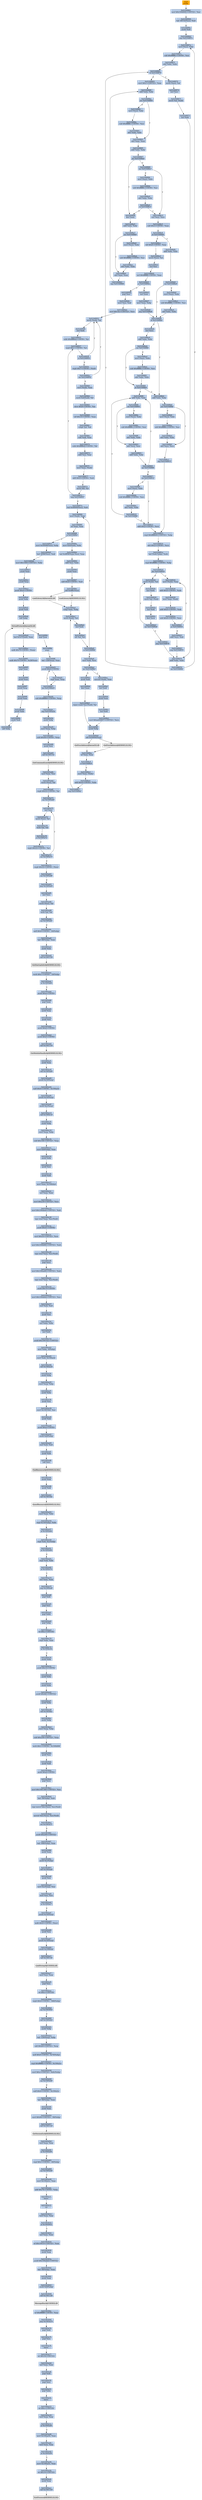 digraph G {
node[shape=rectangle,style=filled,fillcolor=lightsteelblue,color=lightsteelblue]
bgcolor="transparent"
a0x0104f860pusha_[label="start\npusha ",fillcolor="orange",color="lightgrey"];
a0x0104f861movl_0x100d000UINT32_esi[label="0x0104f861\nmovl $0x100d000<UINT32>, %esi"];
a0x0104f866leal__49152esi__edi[label="0x0104f866\nleal -49152(%esi), %edi"];
a0x0104f86cpushl_edi[label="0x0104f86c\npushl %edi"];
a0x0104f86djmp_0x0104f87a[label="0x0104f86d\njmp 0x0104f87a"];
a0x0104f87amovl_esi__ebx[label="0x0104f87a\nmovl (%esi), %ebx"];
a0x0104f87csubl_0xfffffffcUINT8_esi[label="0x0104f87c\nsubl $0xfffffffc<UINT8>, %esi"];
a0x0104f87fadcl_ebx_ebx[label="0x0104f87f\nadcl %ebx, %ebx"];
a0x0104f881jb_0x0104f870[label="0x0104f881\njb 0x0104f870"];
a0x0104f870movb_esi__al[label="0x0104f870\nmovb (%esi), %al"];
a0x0104f872incl_esi[label="0x0104f872\nincl %esi"];
a0x0104f873movb_al_edi_[label="0x0104f873\nmovb %al, (%edi)"];
a0x0104f875incl_edi[label="0x0104f875\nincl %edi"];
a0x0104f876addl_ebx_ebx[label="0x0104f876\naddl %ebx, %ebx"];
a0x0104f878jne_0x0104f881[label="0x0104f878\njne 0x0104f881"];
a0x0104f883movl_0x1UINT32_eax[label="0x0104f883\nmovl $0x1<UINT32>, %eax"];
a0x0104f888addl_ebx_ebx[label="0x0104f888\naddl %ebx, %ebx"];
a0x0104f88ajne_0x0104f893[label="0x0104f88a\njne 0x0104f893"];
a0x0104f893adcl_eax_eax[label="0x0104f893\nadcl %eax, %eax"];
a0x0104f895addl_ebx_ebx[label="0x0104f895\naddl %ebx, %ebx"];
a0x0104f897jae_0x0104f8a4[label="0x0104f897\njae 0x0104f8a4"];
a0x0104f899jne_0x0104f8c3[label="0x0104f899\njne 0x0104f8c3"];
a0x0104f8c3xorl_ecx_ecx[label="0x0104f8c3\nxorl %ecx, %ecx"];
a0x0104f8c5subl_0x3UINT8_eax[label="0x0104f8c5\nsubl $0x3<UINT8>, %eax"];
a0x0104f8c8jb_0x0104f8db[label="0x0104f8c8\njb 0x0104f8db"];
a0x0104f8cashll_0x8UINT8_eax[label="0x0104f8ca\nshll $0x8<UINT8>, %eax"];
a0x0104f8cdmovb_esi__al[label="0x0104f8cd\nmovb (%esi), %al"];
a0x0104f8cfincl_esi[label="0x0104f8cf\nincl %esi"];
a0x0104f8d0xorl_0xffffffffUINT8_eax[label="0x0104f8d0\nxorl $0xffffffff<UINT8>, %eax"];
a0x0104f8d3je_0x0104f94a[label="0x0104f8d3\nje 0x0104f94a"];
a0x0104f8d5sarl_eax[label="0x0104f8d5\nsarl %eax"];
a0x0104f8d7movl_eax_ebp[label="0x0104f8d7\nmovl %eax, %ebp"];
a0x0104f8d9jmp_0x0104f8e6[label="0x0104f8d9\njmp 0x0104f8e6"];
a0x0104f8e6jb_0x0104f8b4[label="0x0104f8e6\njb 0x0104f8b4"];
a0x0104f8b4addl_ebx_ebx[label="0x0104f8b4\naddl %ebx, %ebx"];
a0x0104f8b6jne_0x0104f8bf[label="0x0104f8b6\njne 0x0104f8bf"];
a0x0104f8bfadcl_ecx_ecx[label="0x0104f8bf\nadcl %ecx, %ecx"];
a0x0104f8c1jmp_0x0104f915[label="0x0104f8c1\njmp 0x0104f915"];
a0x0104f915cmpl_0xfffffb00UINT32_ebp[label="0x0104f915\ncmpl $0xfffffb00<UINT32>, %ebp"];
a0x0104f91badcl_0x2UINT8_ecx[label="0x0104f91b\nadcl $0x2<UINT8>, %ecx"];
a0x0104f91eleal_ediebp__edx[label="0x0104f91e\nleal (%edi,%ebp), %edx"];
a0x0104f921cmpl_0xfffffffcUINT8_ebp[label="0x0104f921\ncmpl $0xfffffffc<UINT8>, %ebp"];
a0x0104f924jbe_0x0104f934[label="0x0104f924\njbe 0x0104f934"];
a0x0104f934movl_edx__eax[label="0x0104f934\nmovl (%edx), %eax"];
a0x0104f936addl_0x4UINT8_edx[label="0x0104f936\naddl $0x4<UINT8>, %edx"];
a0x0104f939movl_eax_edi_[label="0x0104f939\nmovl %eax, (%edi)"];
a0x0104f93baddl_0x4UINT8_edi[label="0x0104f93b\naddl $0x4<UINT8>, %edi"];
a0x0104f93esubl_0x4UINT8_ecx[label="0x0104f93e\nsubl $0x4<UINT8>, %ecx"];
a0x0104f941ja_0x0104f934[label="0x0104f941\nja 0x0104f934"];
a0x0104f943addl_ecx_edi[label="0x0104f943\naddl %ecx, %edi"];
a0x0104f945jmp_0x0104f876[label="0x0104f945\njmp 0x0104f876"];
a0x0104f8dbaddl_ebx_ebx[label="0x0104f8db\naddl %ebx, %ebx"];
a0x0104f8ddjne_0x0104f8e6[label="0x0104f8dd\njne 0x0104f8e6"];
a0x0104f8b8movl_esi__ebx[label="0x0104f8b8\nmovl (%esi), %ebx"];
a0x0104f8basubl_0xfffffffcUINT8_esi[label="0x0104f8ba\nsubl $0xfffffffc<UINT8>, %esi"];
a0x0104f8bdadcl_ebx_ebx[label="0x0104f8bd\nadcl %ebx, %ebx"];
a0x0104f8e8incl_ecx[label="0x0104f8e8\nincl %ecx"];
a0x0104f8e9addl_ebx_ebx[label="0x0104f8e9\naddl %ebx, %ebx"];
a0x0104f8ebjne_0x0104f8f4[label="0x0104f8eb\njne 0x0104f8f4"];
a0x0104f8f4jb_0x0104f8b4[label="0x0104f8f4\njb 0x0104f8b4"];
a0x0104f926movb_edx__al[label="0x0104f926\nmovb (%edx), %al"];
a0x0104f928incl_edx[label="0x0104f928\nincl %edx"];
a0x0104f929movb_al_edi_[label="0x0104f929\nmovb %al, (%edi)"];
a0x0104f92bincl_edi[label="0x0104f92b\nincl %edi"];
a0x0104f92cdecl_ecx[label="0x0104f92c\ndecl %ecx"];
a0x0104f92djne_0x0104f926[label="0x0104f92d\njne 0x0104f926"];
a0x0104f92fjmp_0x0104f876[label="0x0104f92f\njmp 0x0104f876"];
a0x0104f8edmovl_esi__ebx[label="0x0104f8ed\nmovl (%esi), %ebx"];
a0x0104f8efsubl_0xfffffffcUINT8_esi[label="0x0104f8ef\nsubl $0xfffffffc<UINT8>, %esi"];
a0x0104f8f2adcl_ebx_ebx[label="0x0104f8f2\nadcl %ebx, %ebx"];
a0x0104f8f6addl_ebx_ebx[label="0x0104f8f6\naddl %ebx, %ebx"];
a0x0104f8f8jne_0x0104f901[label="0x0104f8f8\njne 0x0104f901"];
a0x0104f901adcl_ecx_ecx[label="0x0104f901\nadcl %ecx, %ecx"];
a0x0104f903addl_ebx_ebx[label="0x0104f903\naddl %ebx, %ebx"];
a0x0104f905jae_0x0104f8f6[label="0x0104f905\njae 0x0104f8f6"];
a0x0104f907jne_0x0104f912[label="0x0104f907\njne 0x0104f912"];
a0x0104f912addl_0x2UINT8_ecx[label="0x0104f912\naddl $0x2<UINT8>, %ecx"];
a0x0104f89bmovl_esi__ebx[label="0x0104f89b\nmovl (%esi), %ebx"];
a0x0104f89dsubl_0xfffffffcUINT8_esi[label="0x0104f89d\nsubl $0xfffffffc<UINT8>, %esi"];
a0x0104f8a0adcl_ebx_ebx[label="0x0104f8a0\nadcl %ebx, %ebx"];
a0x0104f8a2jb_0x0104f8c3[label="0x0104f8a2\njb 0x0104f8c3"];
a0x0104f88cmovl_esi__ebx[label="0x0104f88c\nmovl (%esi), %ebx"];
a0x0104f88esubl_0xfffffffcUINT8_esi[label="0x0104f88e\nsubl $0xfffffffc<UINT8>, %esi"];
a0x0104f891adcl_ebx_ebx[label="0x0104f891\nadcl %ebx, %ebx"];
a0x0104f8dfmovl_esi__ebx[label="0x0104f8df\nmovl (%esi), %ebx"];
a0x0104f8e1subl_0xfffffffcUINT8_esi[label="0x0104f8e1\nsubl $0xfffffffc<UINT8>, %esi"];
a0x0104f8e4adcl_ebx_ebx[label="0x0104f8e4\nadcl %ebx, %ebx"];
a0x0104f8a4decl_eax[label="0x0104f8a4\ndecl %eax"];
a0x0104f8a5addl_ebx_ebx[label="0x0104f8a5\naddl %ebx, %ebx"];
a0x0104f8a7jne_0x0104f8b0[label="0x0104f8a7\njne 0x0104f8b0"];
a0x0104f8b0adcl_eax_eax[label="0x0104f8b0\nadcl %eax, %eax"];
a0x0104f8b2jmp_0x0104f888[label="0x0104f8b2\njmp 0x0104f888"];
a0x0104f8a9movl_esi__ebx[label="0x0104f8a9\nmovl (%esi), %ebx"];
a0x0104f8absubl_0xfffffffcUINT8_esi[label="0x0104f8ab\nsubl $0xfffffffc<UINT8>, %esi"];
a0x0104f8aeadcl_ebx_ebx[label="0x0104f8ae\nadcl %ebx, %ebx"];
a0x0104f909movl_esi__ebx[label="0x0104f909\nmovl (%esi), %ebx"];
a0x0104f90bsubl_0xfffffffcUINT8_esi[label="0x0104f90b\nsubl $0xfffffffc<UINT8>, %esi"];
a0x0104f90eadcl_ebx_ebx[label="0x0104f90e\nadcl %ebx, %ebx"];
a0x0104f910jae_0x0104f8f6[label="0x0104f910\njae 0x0104f8f6"];
a0x0104f8famovl_esi__ebx[label="0x0104f8fa\nmovl (%esi), %ebx"];
a0x0104f8fcsubl_0xfffffffcUINT8_esi[label="0x0104f8fc\nsubl $0xfffffffc<UINT8>, %esi"];
a0x0104f8ffadcl_ebx_ebx[label="0x0104f8ff\nadcl %ebx, %ebx"];
a0x0104f94apopl_esi[label="0x0104f94a\npopl %esi"];
a0x0104f94bmovl_esi_edi[label="0x0104f94b\nmovl %esi, %edi"];
a0x0104f94dmovl_0x1bcUINT32_ecx[label="0x0104f94d\nmovl $0x1bc<UINT32>, %ecx"];
a0x0104f952movb_edi__al[label="0x0104f952\nmovb (%edi), %al"];
a0x0104f954incl_edi[label="0x0104f954\nincl %edi"];
a0x0104f955subb_0xffffffe8UINT8_al[label="0x0104f955\nsubb $0xffffffe8<UINT8>, %al"];
a0x0104f957cmpb_0x1UINT8_al[label="0x0104f957\ncmpb $0x1<UINT8>, %al"];
a0x0104f959ja_0x0104f952[label="0x0104f959\nja 0x0104f952"];
a0x0104f95bcmpb_0x7UINT8_edi_[label="0x0104f95b\ncmpb $0x7<UINT8>, (%edi)"];
a0x0104f95ejne_0x0104f952[label="0x0104f95e\njne 0x0104f952"];
a0x0104f960movl_edi__eax[label="0x0104f960\nmovl (%edi), %eax"];
a0x0104f962movb_0x4edi__bl[label="0x0104f962\nmovb 0x4(%edi), %bl"];
a0x0104f965shrw_0x8UINT8_ax[label="0x0104f965\nshrw $0x8<UINT8>, %ax"];
a0x0104f969roll_0x10UINT8_eax[label="0x0104f969\nroll $0x10<UINT8>, %eax"];
a0x0104f96cxchgb_al_ah[label="0x0104f96c\nxchgb %al, %ah"];
a0x0104f96esubl_edi_eax[label="0x0104f96e\nsubl %edi, %eax"];
a0x0104f970subb_0xffffffe8UINT8_bl[label="0x0104f970\nsubb $0xffffffe8<UINT8>, %bl"];
a0x0104f973addl_esi_eax[label="0x0104f973\naddl %esi, %eax"];
a0x0104f975movl_eax_edi_[label="0x0104f975\nmovl %eax, (%edi)"];
a0x0104f977addl_0x5UINT8_edi[label="0x0104f977\naddl $0x5<UINT8>, %edi"];
a0x0104f97amovb_bl_al[label="0x0104f97a\nmovb %bl, %al"];
a0x0104f97cloop_0x0104f957[label="0x0104f97c\nloop 0x0104f957"];
a0x0104f97eleal_0x48000esi__edi[label="0x0104f97e\nleal 0x48000(%esi), %edi"];
a0x0104f984movl_edi__eax[label="0x0104f984\nmovl (%edi), %eax"];
a0x0104f986orl_eax_eax[label="0x0104f986\norl %eax, %eax"];
a0x0104f988je_0x0104f9cf[label="0x0104f988\nje 0x0104f9cf"];
a0x0104f98amovl_0x4edi__ebx[label="0x0104f98a\nmovl 0x4(%edi), %ebx"];
a0x0104f98dleal_0x4ff58eaxesi__eax[label="0x0104f98d\nleal 0x4ff58(%eax,%esi), %eax"];
a0x0104f994addl_esi_ebx[label="0x0104f994\naddl %esi, %ebx"];
a0x0104f996pushl_eax[label="0x0104f996\npushl %eax"];
a0x0104f997addl_0x8UINT8_edi[label="0x0104f997\naddl $0x8<UINT8>, %edi"];
a0x0104f99acall_0x4fffcesi_[label="0x0104f99a\ncall 0x4fffc(%esi)"];
LoadLibraryA_kernel32_dll[label="LoadLibraryA@kernel32.dll",fillcolor="lightgrey",color="lightgrey"];
a0x0104f9a0xchgl_eax_ebp[label="0x0104f9a0\nxchgl %eax, %ebp"];
a0x0104f9a1movb_edi__al[label="0x0104f9a1\nmovb (%edi), %al"];
a0x0104f9a3incl_edi[label="0x0104f9a3\nincl %edi"];
a0x0104f9a4orb_al_al[label="0x0104f9a4\norb %al, %al"];
a0x0104f9a6je_0x0104f984[label="0x0104f9a6\nje 0x0104f984"];
a0x0104f9a8movl_edi_ecx[label="0x0104f9a8\nmovl %edi, %ecx"];
a0x0104f9aajns_0x0104f9b3[label="0x0104f9aa\njns 0x0104f9b3"];
a0x0104f9b3pushl_edi[label="0x0104f9b3\npushl %edi"];
a0x0104f9b4decl_eax[label="0x0104f9b4\ndecl %eax"];
a0x0104f9b5repnz_scasb_es_edi__al[label="0x0104f9b5\nrepnz scasb %es:(%edi), %al"];
a0x0104f9b7pushl_ebp[label="0x0104f9b7\npushl %ebp"];
a0x0104f9b8call_0x50004esi_[label="0x0104f9b8\ncall 0x50004(%esi)"];
GetProcAddress_kernel32_dll[label="GetProcAddress@kernel32.dll",fillcolor="lightgrey",color="lightgrey"];
a0x0104f9beorl_eax_eax[label="0x0104f9be\norl %eax, %eax"];
a0x0104f9c0je_0x0104f9c9[label="0x0104f9c0\nje 0x0104f9c9"];
a0x0104f9c2movl_eax_ebx_[label="0x0104f9c2\nmovl %eax, (%ebx)"];
a0x0104f9c4addl_0x4UINT8_ebx[label="0x0104f9c4\naddl $0x4<UINT8>, %ebx"];
a0x0104f9c7jmp_0x0104f9a1[label="0x0104f9c7\njmp 0x0104f9a1"];
GetProcAddress_KERNEL32_DLL[label="GetProcAddress@KERNEL32.DLL",fillcolor="lightgrey",color="lightgrey"];
LoadLibraryA_KERNEL32_DLL[label="LoadLibraryA@KERNEL32.DLL",fillcolor="lightgrey",color="lightgrey"];
a0x0104f9acmovzwl_edi__eax[label="0x0104f9ac\nmovzwl (%edi), %eax"];
a0x0104f9afincl_edi[label="0x0104f9af\nincl %edi"];
a0x0104f9b0pushl_eax[label="0x0104f9b0\npushl %eax"];
a0x0104f9b1incl_edi[label="0x0104f9b1\nincl %edi"];
a0x0104f9b2movl_0xaef24857UINT32_ecx[label="0x0104f9b2\nmovl $0xaef24857<UINT32>, %ecx"];
a0x0104f9cfmovl_0x50008esi__ebp[label="0x0104f9cf\nmovl 0x50008(%esi), %ebp"];
a0x0104f9d5leal__4096esi__edi[label="0x0104f9d5\nleal -4096(%esi), %edi"];
a0x0104f9dbmovl_0x1000UINT32_ebx[label="0x0104f9db\nmovl $0x1000<UINT32>, %ebx"];
a0x0104f9e0pushl_eax[label="0x0104f9e0\npushl %eax"];
a0x0104f9e1pushl_esp[label="0x0104f9e1\npushl %esp"];
a0x0104f9e2pushl_0x4UINT8[label="0x0104f9e2\npushl $0x4<UINT8>"];
a0x0104f9e4pushl_ebx[label="0x0104f9e4\npushl %ebx"];
a0x0104f9e5pushl_edi[label="0x0104f9e5\npushl %edi"];
a0x0104f9e6call_ebp[label="0x0104f9e6\ncall %ebp"];
VirtualProtect_kernel32_dll[label="VirtualProtect@kernel32.dll",fillcolor="lightgrey",color="lightgrey"];
a0x0104f9e8leal_0x1e7edi__eax[label="0x0104f9e8\nleal 0x1e7(%edi), %eax"];
a0x0104f9eeandb_0x7fUINT8_eax_[label="0x0104f9ee\nandb $0x7f<UINT8>, (%eax)"];
a0x0104f9f1andb_0x7fUINT8_0x28eax_[label="0x0104f9f1\nandb $0x7f<UINT8>, 0x28(%eax)"];
a0x0104f9f5popl_eax[label="0x0104f9f5\npopl %eax"];
a0x0104f9f6pushl_eax[label="0x0104f9f6\npushl %eax"];
a0x0104f9f7pushl_esp[label="0x0104f9f7\npushl %esp"];
a0x0104f9f8pushl_eax[label="0x0104f9f8\npushl %eax"];
a0x0104f9f9pushl_ebx[label="0x0104f9f9\npushl %ebx"];
a0x0104f9fapushl_edi[label="0x0104f9fa\npushl %edi"];
a0x0104f9fbcall_ebp[label="0x0104f9fb\ncall %ebp"];
a0x0104f9fdpopl_eax[label="0x0104f9fd\npopl %eax"];
a0x0104f9fepopa_[label="0x0104f9fe\npopa "];
a0x0104f9ffleal__128esp__eax[label="0x0104f9ff\nleal -128(%esp), %eax"];
a0x0104fa03pushl_0x0UINT8[label="0x0104fa03\npushl $0x0<UINT8>"];
a0x0104fa05cmpl_eax_esp[label="0x0104fa05\ncmpl %eax, %esp"];
a0x0104fa07jne_0x0104fa03[label="0x0104fa07\njne 0x0104fa03"];
a0x0104fa09subl_0xffffff80UINT8_esp[label="0x0104fa09\nsubl $0xffffff80<UINT8>, %esp"];
a0x0104fa0cjmp_0x01005a5e[label="0x0104fa0c\njmp 0x01005a5e"];
a0x01005a5epushl_ebp[label="0x01005a5e\npushl %ebp"];
a0x01005a5fmovl_esp_ebp[label="0x01005a5f\nmovl %esp, %ebp"];
a0x01005a61subl_0x44UINT8_esp[label="0x01005a61\nsubl $0x44<UINT8>, %esp"];
a0x01005a64pushl_esi[label="0x01005a64\npushl %esi"];
a0x01005a65call_0x100115c[label="0x01005a65\ncall 0x100115c"];
GetCommandLineA_KERNEL32_DLL[label="GetCommandLineA@KERNEL32.DLL",fillcolor="lightgrey",color="lightgrey"];
a0x01005a6bmovl_eax_esi[label="0x01005a6b\nmovl %eax, %esi"];
a0x01005a6dmovb_esi__al[label="0x01005a6d\nmovb (%esi), %al"];
a0x01005a6fcmpb_0x22UINT8_al[label="0x01005a6f\ncmpb $0x22<UINT8>, %al"];
a0x01005a71jne_0x1005a85[label="0x01005a71\njne 0x1005a85"];
a0x01005a73incl_esi[label="0x01005a73\nincl %esi"];
a0x01005a74movb_esi__al[label="0x01005a74\nmovb (%esi), %al"];
a0x01005a76testb_al_al[label="0x01005a76\ntestb %al, %al"];
a0x01005a78je_0x1005a7e[label="0x01005a78\nje 0x1005a7e"];
a0x01005a7acmpb_0x22UINT8_al[label="0x01005a7a\ncmpb $0x22<UINT8>, %al"];
a0x01005a7cjne_0x1005a73[label="0x01005a7c\njne 0x1005a73"];
a0x01005a7ecmpb_0x22UINT8_esi_[label="0x01005a7e\ncmpb $0x22<UINT8>, (%esi)"];
a0x01005a81jne_0x1005a96[label="0x01005a81\njne 0x1005a96"];
a0x01005a83jmp_0x1005a95[label="0x01005a83\njmp 0x1005a95"];
a0x01005a95incl_esi[label="0x01005a95\nincl %esi"];
a0x01005a96movb_esi__al[label="0x01005a96\nmovb (%esi), %al"];
a0x01005a98testb_al_al[label="0x01005a98\ntestb %al, %al"];
a0x01005a9ajne_0x1005a91[label="0x01005a9a\njne 0x1005a91"];
a0x01005a9candl_0x0UINT8__24ebp_[label="0x01005a9c\nandl $0x0<UINT8>, -24(%ebp)"];
a0x01005aa0leal__68ebp__eax[label="0x01005aa0\nleal -68(%ebp), %eax"];
a0x01005aa3pushl_eax[label="0x01005aa3\npushl %eax"];
a0x01005aa4call_0x1001158[label="0x01005aa4\ncall 0x1001158"];
GetStartupInfoA_KERNEL32_DLL[label="GetStartupInfoA@KERNEL32.DLL",fillcolor="lightgrey",color="lightgrey"];
a0x01005aaatestb_0x1UINT8__24ebp_[label="0x01005aaa\ntestb $0x1<UINT8>, -24(%ebp)"];
a0x01005aaeje_0x1005ab6[label="0x01005aae\nje 0x1005ab6"];
a0x01005ab6pushl_0xaUINT8[label="0x01005ab6\npushl $0xa<UINT8>"];
a0x01005ab8popl_eax[label="0x01005ab8\npopl %eax"];
a0x01005ab9pushl_eax[label="0x01005ab9\npushl %eax"];
a0x01005abapushl_esi[label="0x01005aba\npushl %esi"];
a0x01005abbpushl_0x0UINT8[label="0x01005abb\npushl $0x0<UINT8>"];
a0x01005abdpushl_0x0UINT8[label="0x01005abd\npushl $0x0<UINT8>"];
a0x01005abfcall_0x1001154[label="0x01005abf\ncall 0x1001154"];
GetModuleHandleA_KERNEL32_DLL[label="GetModuleHandleA@KERNEL32.DLL",fillcolor="lightgrey",color="lightgrey"];
a0x01005ac5pushl_eax[label="0x01005ac5\npushl %eax"];
a0x01005ac6call_0x1005a00[label="0x01005ac6\ncall 0x1005a00"];
a0x01005a00pushl_0x10esp_[label="0x01005a00\npushl 0x10(%esp)"];
a0x01005a04andl_0x0UINT8_0x100aa5c[label="0x01005a04\nandl $0x0<UINT8>, 0x100aa5c"];
a0x01005a0bpushl_0x10esp_[label="0x01005a0b\npushl 0x10(%esp)"];
a0x01005a0fpushl_0xcesp_[label="0x01005a0f\npushl 0xc(%esp)"];
a0x01005a13call_0x1004c18[label="0x01005a13\ncall 0x1004c18"];
a0x01004c18pushl_ebp[label="0x01004c18\npushl %ebp"];
a0x01004c19movl_esp_ebp[label="0x01004c19\nmovl %esp, %ebp"];
a0x01004c1bsubl_0x108UINT32_esp[label="0x01004c1b\nsubl $0x108<UINT32>, %esp"];
a0x01004c21movl_0x8ebp__eax[label="0x01004c21\nmovl 0x8(%ebp), %eax"];
a0x01004c24pushl_ebx[label="0x01004c24\npushl %ebx"];
a0x01004c25pushl_esi[label="0x01004c25\npushl %esi"];
a0x01004c26pushl_edi[label="0x01004c26\npushl %edi"];
a0x01004c27movl_eax_0x100b4a4[label="0x01004c27\nmovl %eax, 0x100b4a4"];
a0x01004c2cxorl_eax_eax[label="0x01004c2c\nxorl %eax, %eax"];
a0x01004c2emovl_0x23fUINT32_ecx[label="0x01004c2e\nmovl $0x23f<UINT32>, %ecx"];
a0x01004c33movl_0x100aba0UINT32_edi[label="0x01004c33\nmovl $0x100aba0<UINT32>, %edi"];
a0x01004c38repz_stosl_eax_es_edi_[label="0x01004c38\nrepz stosl %eax, %es:(%edi)"];
a0x01004c3apushl_0x41UINT8[label="0x01004c3a\npushl $0x41<UINT8>"];
a0x01004c3cmovl_0xcbUINT32_ecx[label="0x01004c3c\nmovl $0xcb<UINT32>, %ecx"];
a0x01004c41movl_0x100b880UINT32_edi[label="0x01004c41\nmovl $0x100b880<UINT32>, %edi"];
a0x01004c46repz_stosl_eax_es_edi_[label="0x01004c46\nrepz stosl %eax, %es:(%edi)"];
a0x01004c48popl_ecx[label="0x01004c48\npopl %ecx"];
a0x01004c49movl_0x100aa80UINT32_edi[label="0x01004c49\nmovl $0x100aa80<UINT32>, %edi"];
a0x01004c4erepz_stosl_eax_es_edi_[label="0x01004c4e\nrepz stosl %eax, %es:(%edi)"];
a0x01004c50pushl_0x7fUINT8[label="0x01004c50\npushl $0x7f<UINT8>"];
a0x01004c52movl_0x100abb4UINT32_esi[label="0x01004c52\nmovl $0x100abb4<UINT32>, %esi"];
a0x01004c57xorl_edi_edi[label="0x01004c57\nxorl %edi, %edi"];
a0x01004c59pushl_esi[label="0x01004c59\npushl %esi"];
a0x01004c5axorl_ebx_ebx[label="0x01004c5a\nxorl %ebx, %ebx"];
a0x01004c5cincl_edi[label="0x01004c5c\nincl %edi"];
a0x01004c5dpushl_0x100142cUINT32[label="0x01004c5d\npushl $0x100142c<UINT32>"];
a0x01004c62movl_ebx__4ebp_[label="0x01004c62\nmovl %ebx, -4(%ebp)"];
a0x01004c65movl_edi_0x100ae4c[label="0x01004c65\nmovl %edi, 0x100ae4c"];
a0x01004c6bcall_0x1002a34[label="0x01004c6b\ncall 0x1002a34"];
a0x01002a34pushl_ebp[label="0x01002a34\npushl %ebp"];
a0x01002a35movl_esp_ebp[label="0x01002a35\nmovl %esp, %ebp"];
a0x01002a37pushl_ebx[label="0x01002a37\npushl %ebx"];
a0x01002a38pushl_esi[label="0x01002a38\npushl %esi"];
a0x01002a39movl_0x10010e0_esi[label="0x01002a39\nmovl 0x10010e0, %esi"];
a0x01002a3fpushl_edi[label="0x01002a3f\npushl %edi"];
a0x01002a40pushl_0xaUINT8[label="0x01002a40\npushl $0xa<UINT8>"];
a0x01002a42pushl_0x8ebp_[label="0x01002a42\npushl 0x8(%ebp)"];
a0x01002a45xorl_edi_edi[label="0x01002a45\nxorl %edi, %edi"];
a0x01002a47pushl_edi[label="0x01002a47\npushl %edi"];
a0x01002a48call_esi[label="0x01002a48\ncall %esi"];
FindResourceA_KERNEL32_DLL[label="FindResourceA@KERNEL32.DLL",fillcolor="lightgrey",color="lightgrey"];
a0x01002a4apushl_eax[label="0x01002a4a\npushl %eax"];
a0x01002a4bpushl_edi[label="0x01002a4b\npushl %edi"];
a0x01002a4ccall_0x10010dc[label="0x01002a4c\ncall 0x10010dc"];
SizeofResource_KERNEL32_DLL[label="SizeofResource@KERNEL32.DLL",fillcolor="lightgrey",color="lightgrey"];
a0x01002a52movl_eax_ebx[label="0x01002a52\nmovl %eax, %ebx"];
a0x01002a54cmpl_0x10ebp__ebx[label="0x01002a54\ncmpl 0x10(%ebp), %ebx"];
a0x01002a57ja_0x1002a9d[label="0x01002a57\nja 0x1002a9d"];
a0x01002a59cmpl_edi_0xcebp_[label="0x01002a59\ncmpl %edi, 0xc(%ebp)"];
a0x01002a5cje_0x1002a9d[label="0x01002a5c\nje 0x1002a9d"];
a0x01002a5ecmpl_edi_ebx[label="0x01002a5e\ncmpl %edi, %ebx"];
a0x01002a60je_0x1002a7d[label="0x01002a60\nje 0x1002a7d"];
a0x01002a7dxorl_eax_eax[label="0x01002a7d\nxorl %eax, %eax"];
a0x01002a7fjmp_0x1002a9f[label="0x01002a7f\njmp 0x1002a9f"];
a0x01002a9fpopl_edi[label="0x01002a9f\npopl %edi"];
a0x01002aa0popl_esi[label="0x01002aa0\npopl %esi"];
a0x01002aa1popl_ebx[label="0x01002aa1\npopl %ebx"];
a0x01002aa2popl_ebp[label="0x01002aa2\npopl %ebp"];
a0x01002aa3ret_0xcUINT16[label="0x01002aa3\nret $0xc<UINT16>"];
a0x01004c70cmpl_ebx_eax[label="0x01004c70\ncmpl %ebx, %eax"];
a0x01004c72je_0x1004e3d[label="0x01004c72\nje 0x1004e3d"];
a0x01004e3dpushl_ebx[label="0x01004e3d\npushl %ebx"];
a0x01004e3epushl_0x10UINT8[label="0x01004e3e\npushl $0x10<UINT8>"];
a0x01004e40pushl_ebx[label="0x01004e40\npushl %ebx"];
a0x01004e41pushl_ebx[label="0x01004e41\npushl %ebx"];
a0x01004e42pushl_0x4b1UINT32[label="0x01004e42\npushl $0x4b1<UINT32>"];
a0x01004e47pushl_ebx[label="0x01004e47\npushl %ebx"];
a0x01004e48call_0x10038cc[label="0x01004e48\ncall 0x10038cc"];
a0x010038ccpushl_ebp[label="0x010038cc\npushl %ebp"];
a0x010038cdmovl_esp_ebp[label="0x010038cd\nmovl %esp, %ebp"];
a0x010038cfsubl_0x238UINT32_esp[label="0x010038cf\nsubl $0x238<UINT32>, %esp"];
a0x010038d5testb_0x1UINT8_0x100b898[label="0x010038d5\ntestb $0x1<UINT8>, 0x100b898"];
a0x010038dcpushl_esi[label="0x010038dc\npushl %esi"];
a0x010038ddpushl_edi[label="0x010038dd\npushl %edi"];
a0x010038depushl_0xdUINT8[label="0x010038de\npushl $0xd<UINT8>"];
a0x010038e0popl_ecx[label="0x010038e0\npopl %ecx"];
a0x010038e1movl_0x1001360UINT32_esi[label="0x010038e1\nmovl $0x1001360<UINT32>, %esi"];
a0x010038e6leal__56ebp__edi[label="0x010038e6\nleal -56(%ebp), %edi"];
a0x010038e9repz_movsl_ds_esi__es_edi_[label="0x010038e9\nrepz movsl %ds:(%esi), %es:(%edi)"];
a0x010038ebmovsb_ds_esi__es_edi_[label="0x010038eb\nmovsb %ds:(%esi), %es:(%edi)"];
a0x010038ecjne_0x1003a71[label="0x010038ec\njne 0x1003a71"];
a0x010038f2pushl_0x200UINT32[label="0x010038f2\npushl $0x200<UINT32>"];
a0x010038f7leal__568ebp__eax[label="0x010038f7\nleal -568(%ebp), %eax"];
a0x010038fdpushl_eax[label="0x010038fd\npushl %eax"];
a0x010038fepushl_0xcebp_[label="0x010038fe\npushl 0xc(%ebp)"];
a0x01003901call_0x1002aa6[label="0x01003901\ncall 0x1002aa6"];
a0x01002aa6pushl_esi[label="0x01002aa6\npushl %esi"];
a0x01002aa7movl_0xcesp__esi[label="0x01002aa7\nmovl 0xc(%esp), %esi"];
a0x01002aabtestl_esi_esi[label="0x01002aab\ntestl %esi, %esi"];
a0x01002aadje_0x1002ac7[label="0x01002aad\nje 0x1002ac7"];
a0x01002aafpushl_0x10esp_[label="0x01002aaf\npushl 0x10(%esp)"];
a0x01002ab3andb_0x0UINT8_esi_[label="0x01002ab3\nandb $0x0<UINT8>, (%esi)"];
a0x01002ab6pushl_esi[label="0x01002ab6\npushl %esi"];
a0x01002ab7pushl_0x10esp_[label="0x01002ab7\npushl 0x10(%esp)"];
a0x01002abbpushl_0x100b4a4[label="0x01002abb\npushl 0x100b4a4"];
a0x01002ac1call_0x10011f4[label="0x01002ac1\ncall 0x10011f4"];
LoadStringA_USER32_dll[label="LoadStringA@USER32.dll",fillcolor="lightgrey",color="lightgrey"];
a0x01002ac7movl_esi_eax[label="0x01002ac7\nmovl %esi, %eax"];
a0x01002ac9popl_esi[label="0x01002ac9\npopl %esi"];
a0x01002acaret_0xcUINT16[label="0x01002aca\nret $0xc<UINT16>"];
a0x01003906cmpb_0x0UINT8__568ebp_[label="0x01003906\ncmpb $0x0<UINT8>, -568(%ebp)"];
a0x0100390djne_0x1003954[label="0x0100390d\njne 0x1003954"];
a0x0100390fcall_0x1005d22[label="0x0100390f\ncall 0x1005d22"];
a0x01005d22pushl_ebp[label="0x01005d22\npushl %ebp"];
a0x01005d23leal__120esp__ebp[label="0x01005d23\nleal -120(%esp), %ebp"];
a0x01005d27subl_0xb0UINT32_esp[label="0x01005d27\nsubl $0xb0<UINT32>, %esp"];
a0x01005d2dandl_0x0UINT8_0x74ebp_[label="0x01005d2d\nandl $0x0<UINT8>, 0x74(%ebp)"];
a0x01005d31cmpl_0xfffffffeUINT8_0x100a2cc[label="0x01005d31\ncmpl $0xfffffffe<UINT8>, 0x100a2cc"];
a0x01005d38movl_0xcUINT32_0x6cebp_[label="0x01005d38\nmovl $0xc<UINT32>, 0x6c(%ebp)"];
a0x01005d3fjne_0x1005e09[label="0x01005d3f\njne 0x1005e09"];
a0x01005d45andl_0x0UINT8_0x100a2cc[label="0x01005d45\nandl $0x0<UINT8>, 0x100a2cc"];
a0x01005d4cleal__56ebp__eax[label="0x01005d4c\nleal -56(%ebp), %eax"];
a0x01005d4fpushl_eax[label="0x01005d4f\npushl %eax"];
a0x01005d50movl_0x94UINT32__56ebp_[label="0x01005d50\nmovl $0x94<UINT32>, -56(%ebp)"];
a0x01005d57call_0x1001120[label="0x01005d57\ncall 0x1001120"];
GetVersionExA_KERNEL32_DLL[label="GetVersionExA@KERNEL32.DLL",fillcolor="lightgrey",color="lightgrey"];
a0x01005d5dtestl_eax_eax[label="0x01005d5d\ntestl %eax, %eax"];
a0x01005d5fje_0x1005e09[label="0x01005d5f\nje 0x1005e09"];
a0x01005d65cmpl_0x1UINT8__40ebp_[label="0x01005d65\ncmpl $0x1<UINT8>, -40(%ebp)"];
a0x01005d69jne_0x1005e09[label="0x01005d69\njne 0x1005e09"];
a0x01005e09movl_0x100a2cc_eax[label="0x01005e09\nmovl 0x100a2cc, %eax"];
a0x01005e0eaddl_0x78UINT8_ebp[label="0x01005e0e\naddl $0x78<UINT8>, %ebp"];
a0x01005e11leave_[label="0x01005e11\nleave "];
a0x01005e12ret[label="0x01005e12\nret"];
a0x01003914testl_eax_eax[label="0x01003914\ntestl %eax, %eax"];
a0x01003916je_0x1003932[label="0x01003916\nje 0x1003932"];
a0x01003932xorl_eax_eax[label="0x01003932\nxorl %eax, %eax"];
a0x01003934orl_0x10010UINT32_eax[label="0x01003934\norl $0x10010<UINT32>, %eax"];
a0x01003939pushl_eax[label="0x01003939\npushl %eax"];
a0x0100393apushl_0x100abb4UINT32[label="0x0100393a\npushl $0x100abb4<UINT32>"];
a0x0100393fleal__56ebp__eax[label="0x0100393f\nleal -56(%ebp), %eax"];
a0x01003942pushl_eax[label="0x01003942\npushl %eax"];
a0x01003943pushl_0x8ebp_[label="0x01003943\npushl 0x8(%ebp)"];
a0x01003946call_0x10011d0[label="0x01003946\ncall 0x10011d0"];
MessageBoxA_USER32_dll[label="MessageBoxA@USER32.dll",fillcolor="lightgrey",color="lightgrey"];
a0x0100394corl_0xffffffffUINT8_eax[label="0x0100394c\norl $0xffffffff<UINT8>, %eax"];
a0x0100394fjmp_0x1003a74[label="0x0100394f\njmp 0x1003a74"];
a0x01003a74popl_edi[label="0x01003a74\npopl %edi"];
a0x01003a75popl_esi[label="0x01003a75\npopl %esi"];
a0x01003a76leave_[label="0x01003a76\nleave "];
a0x01003a77ret_0x18UINT16[label="0x01003a77\nret $0x18<UINT16>"];
a0x01004e4dxorl_eax_eax[label="0x01004e4d\nxorl %eax, %eax"];
a0x01004e4fpopl_edi[label="0x01004e4f\npopl %edi"];
a0x01004e50popl_esi[label="0x01004e50\npopl %esi"];
a0x01004e51popl_ebx[label="0x01004e51\npopl %ebx"];
a0x01004e52leave_[label="0x01004e52\nleave "];
a0x01004e53ret_0xcUINT16[label="0x01004e53\nret $0xc<UINT16>"];
a0x01005a18testl_eax_eax[label="0x01005a18\ntestl %eax, %eax"];
a0x01005a1aje_0x1005a46[label="0x01005a1a\nje 0x1005a46"];
a0x01005a46movl_0x100aa54_eax[label="0x01005a46\nmovl 0x100aa54, %eax"];
a0x01005a4btestl_eax_eax[label="0x01005a4b\ntestl %eax, %eax"];
a0x01005a4dje_0x1005a56[label="0x01005a4d\nje 0x1005a56"];
a0x01005a56movl_0x100aa5c_eax[label="0x01005a56\nmovl 0x100aa5c, %eax"];
a0x01005a5bret_0x10UINT16[label="0x01005a5b\nret $0x10<UINT16>"];
a0x01005acbpushl_eax[label="0x01005acb\npushl %eax"];
a0x01005acccall_0x1001104[label="0x01005acc\ncall 0x1001104"];
ExitProcess_KERNEL32_DLL[label="ExitProcess@KERNEL32.DLL",fillcolor="lightgrey",color="lightgrey"];
a0x0104f860pusha_ -> a0x0104f861movl_0x100d000UINT32_esi [color="#000000"];
a0x0104f861movl_0x100d000UINT32_esi -> a0x0104f866leal__49152esi__edi [color="#000000"];
a0x0104f866leal__49152esi__edi -> a0x0104f86cpushl_edi [color="#000000"];
a0x0104f86cpushl_edi -> a0x0104f86djmp_0x0104f87a [color="#000000"];
a0x0104f86djmp_0x0104f87a -> a0x0104f87amovl_esi__ebx [color="#000000"];
a0x0104f87amovl_esi__ebx -> a0x0104f87csubl_0xfffffffcUINT8_esi [color="#000000"];
a0x0104f87csubl_0xfffffffcUINT8_esi -> a0x0104f87fadcl_ebx_ebx [color="#000000"];
a0x0104f87fadcl_ebx_ebx -> a0x0104f881jb_0x0104f870 [color="#000000"];
a0x0104f881jb_0x0104f870 -> a0x0104f870movb_esi__al [color="#000000",label="T"];
a0x0104f870movb_esi__al -> a0x0104f872incl_esi [color="#000000"];
a0x0104f872incl_esi -> a0x0104f873movb_al_edi_ [color="#000000"];
a0x0104f873movb_al_edi_ -> a0x0104f875incl_edi [color="#000000"];
a0x0104f875incl_edi -> a0x0104f876addl_ebx_ebx [color="#000000"];
a0x0104f876addl_ebx_ebx -> a0x0104f878jne_0x0104f881 [color="#000000"];
a0x0104f878jne_0x0104f881 -> a0x0104f881jb_0x0104f870 [color="#000000",label="T"];
a0x0104f881jb_0x0104f870 -> a0x0104f883movl_0x1UINT32_eax [color="#000000",label="F"];
a0x0104f883movl_0x1UINT32_eax -> a0x0104f888addl_ebx_ebx [color="#000000"];
a0x0104f888addl_ebx_ebx -> a0x0104f88ajne_0x0104f893 [color="#000000"];
a0x0104f88ajne_0x0104f893 -> a0x0104f893adcl_eax_eax [color="#000000",label="T"];
a0x0104f893adcl_eax_eax -> a0x0104f895addl_ebx_ebx [color="#000000"];
a0x0104f895addl_ebx_ebx -> a0x0104f897jae_0x0104f8a4 [color="#000000"];
a0x0104f897jae_0x0104f8a4 -> a0x0104f899jne_0x0104f8c3 [color="#000000",label="F"];
a0x0104f899jne_0x0104f8c3 -> a0x0104f8c3xorl_ecx_ecx [color="#000000",label="T"];
a0x0104f8c3xorl_ecx_ecx -> a0x0104f8c5subl_0x3UINT8_eax [color="#000000"];
a0x0104f8c5subl_0x3UINT8_eax -> a0x0104f8c8jb_0x0104f8db [color="#000000"];
a0x0104f8c8jb_0x0104f8db -> a0x0104f8cashll_0x8UINT8_eax [color="#000000",label="F"];
a0x0104f8cashll_0x8UINT8_eax -> a0x0104f8cdmovb_esi__al [color="#000000"];
a0x0104f8cdmovb_esi__al -> a0x0104f8cfincl_esi [color="#000000"];
a0x0104f8cfincl_esi -> a0x0104f8d0xorl_0xffffffffUINT8_eax [color="#000000"];
a0x0104f8d0xorl_0xffffffffUINT8_eax -> a0x0104f8d3je_0x0104f94a [color="#000000"];
a0x0104f8d3je_0x0104f94a -> a0x0104f8d5sarl_eax [color="#000000",label="F"];
a0x0104f8d5sarl_eax -> a0x0104f8d7movl_eax_ebp [color="#000000"];
a0x0104f8d7movl_eax_ebp -> a0x0104f8d9jmp_0x0104f8e6 [color="#000000"];
a0x0104f8d9jmp_0x0104f8e6 -> a0x0104f8e6jb_0x0104f8b4 [color="#000000"];
a0x0104f8e6jb_0x0104f8b4 -> a0x0104f8b4addl_ebx_ebx [color="#000000",label="T"];
a0x0104f8b4addl_ebx_ebx -> a0x0104f8b6jne_0x0104f8bf [color="#000000"];
a0x0104f8b6jne_0x0104f8bf -> a0x0104f8bfadcl_ecx_ecx [color="#000000",label="T"];
a0x0104f8bfadcl_ecx_ecx -> a0x0104f8c1jmp_0x0104f915 [color="#000000"];
a0x0104f8c1jmp_0x0104f915 -> a0x0104f915cmpl_0xfffffb00UINT32_ebp [color="#000000"];
a0x0104f915cmpl_0xfffffb00UINT32_ebp -> a0x0104f91badcl_0x2UINT8_ecx [color="#000000"];
a0x0104f91badcl_0x2UINT8_ecx -> a0x0104f91eleal_ediebp__edx [color="#000000"];
a0x0104f91eleal_ediebp__edx -> a0x0104f921cmpl_0xfffffffcUINT8_ebp [color="#000000"];
a0x0104f921cmpl_0xfffffffcUINT8_ebp -> a0x0104f924jbe_0x0104f934 [color="#000000"];
a0x0104f924jbe_0x0104f934 -> a0x0104f934movl_edx__eax [color="#000000",label="T"];
a0x0104f934movl_edx__eax -> a0x0104f936addl_0x4UINT8_edx [color="#000000"];
a0x0104f936addl_0x4UINT8_edx -> a0x0104f939movl_eax_edi_ [color="#000000"];
a0x0104f939movl_eax_edi_ -> a0x0104f93baddl_0x4UINT8_edi [color="#000000"];
a0x0104f93baddl_0x4UINT8_edi -> a0x0104f93esubl_0x4UINT8_ecx [color="#000000"];
a0x0104f93esubl_0x4UINT8_ecx -> a0x0104f941ja_0x0104f934 [color="#000000"];
a0x0104f941ja_0x0104f934 -> a0x0104f943addl_ecx_edi [color="#000000",label="F"];
a0x0104f943addl_ecx_edi -> a0x0104f945jmp_0x0104f876 [color="#000000"];
a0x0104f945jmp_0x0104f876 -> a0x0104f876addl_ebx_ebx [color="#000000"];
a0x0104f8c8jb_0x0104f8db -> a0x0104f8dbaddl_ebx_ebx [color="#000000",label="T"];
a0x0104f8dbaddl_ebx_ebx -> a0x0104f8ddjne_0x0104f8e6 [color="#000000"];
a0x0104f8ddjne_0x0104f8e6 -> a0x0104f8e6jb_0x0104f8b4 [color="#000000",label="T"];
a0x0104f8b6jne_0x0104f8bf -> a0x0104f8b8movl_esi__ebx [color="#000000",label="F"];
a0x0104f8b8movl_esi__ebx -> a0x0104f8basubl_0xfffffffcUINT8_esi [color="#000000"];
a0x0104f8basubl_0xfffffffcUINT8_esi -> a0x0104f8bdadcl_ebx_ebx [color="#000000"];
a0x0104f8bdadcl_ebx_ebx -> a0x0104f8bfadcl_ecx_ecx [color="#000000"];
a0x0104f878jne_0x0104f881 -> a0x0104f87amovl_esi__ebx [color="#000000",label="F"];
a0x0104f8e6jb_0x0104f8b4 -> a0x0104f8e8incl_ecx [color="#000000",label="F"];
a0x0104f8e8incl_ecx -> a0x0104f8e9addl_ebx_ebx [color="#000000"];
a0x0104f8e9addl_ebx_ebx -> a0x0104f8ebjne_0x0104f8f4 [color="#000000"];
a0x0104f8ebjne_0x0104f8f4 -> a0x0104f8f4jb_0x0104f8b4 [color="#000000",label="T"];
a0x0104f8f4jb_0x0104f8b4 -> a0x0104f8b4addl_ebx_ebx [color="#000000",label="T"];
a0x0104f924jbe_0x0104f934 -> a0x0104f926movb_edx__al [color="#000000",label="F"];
a0x0104f926movb_edx__al -> a0x0104f928incl_edx [color="#000000"];
a0x0104f928incl_edx -> a0x0104f929movb_al_edi_ [color="#000000"];
a0x0104f929movb_al_edi_ -> a0x0104f92bincl_edi [color="#000000"];
a0x0104f92bincl_edi -> a0x0104f92cdecl_ecx [color="#000000"];
a0x0104f92cdecl_ecx -> a0x0104f92djne_0x0104f926 [color="#000000"];
a0x0104f92djne_0x0104f926 -> a0x0104f926movb_edx__al [color="#000000",label="T"];
a0x0104f92djne_0x0104f926 -> a0x0104f92fjmp_0x0104f876 [color="#000000",label="F"];
a0x0104f92fjmp_0x0104f876 -> a0x0104f876addl_ebx_ebx [color="#000000"];
a0x0104f8ebjne_0x0104f8f4 -> a0x0104f8edmovl_esi__ebx [color="#000000",label="F"];
a0x0104f8edmovl_esi__ebx -> a0x0104f8efsubl_0xfffffffcUINT8_esi [color="#000000"];
a0x0104f8efsubl_0xfffffffcUINT8_esi -> a0x0104f8f2adcl_ebx_ebx [color="#000000"];
a0x0104f8f2adcl_ebx_ebx -> a0x0104f8f4jb_0x0104f8b4 [color="#000000"];
a0x0104f8f4jb_0x0104f8b4 -> a0x0104f8f6addl_ebx_ebx [color="#000000",label="F"];
a0x0104f8f6addl_ebx_ebx -> a0x0104f8f8jne_0x0104f901 [color="#000000"];
a0x0104f8f8jne_0x0104f901 -> a0x0104f901adcl_ecx_ecx [color="#000000",label="T"];
a0x0104f901adcl_ecx_ecx -> a0x0104f903addl_ebx_ebx [color="#000000"];
a0x0104f903addl_ebx_ebx -> a0x0104f905jae_0x0104f8f6 [color="#000000"];
a0x0104f905jae_0x0104f8f6 -> a0x0104f907jne_0x0104f912 [color="#000000",label="F"];
a0x0104f907jne_0x0104f912 -> a0x0104f912addl_0x2UINT8_ecx [color="#000000",label="T"];
a0x0104f912addl_0x2UINT8_ecx -> a0x0104f915cmpl_0xfffffb00UINT32_ebp [color="#000000"];
a0x0104f941ja_0x0104f934 -> a0x0104f934movl_edx__eax [color="#000000",label="T"];
a0x0104f899jne_0x0104f8c3 -> a0x0104f89bmovl_esi__ebx [color="#000000",label="F"];
a0x0104f89bmovl_esi__ebx -> a0x0104f89dsubl_0xfffffffcUINT8_esi [color="#000000"];
a0x0104f89dsubl_0xfffffffcUINT8_esi -> a0x0104f8a0adcl_ebx_ebx [color="#000000"];
a0x0104f8a0adcl_ebx_ebx -> a0x0104f8a2jb_0x0104f8c3 [color="#000000"];
a0x0104f8a2jb_0x0104f8c3 -> a0x0104f8c3xorl_ecx_ecx [color="#000000",label="T"];
a0x0104f88ajne_0x0104f893 -> a0x0104f88cmovl_esi__ebx [color="#000000",label="F"];
a0x0104f88cmovl_esi__ebx -> a0x0104f88esubl_0xfffffffcUINT8_esi [color="#000000"];
a0x0104f88esubl_0xfffffffcUINT8_esi -> a0x0104f891adcl_ebx_ebx [color="#000000"];
a0x0104f891adcl_ebx_ebx -> a0x0104f893adcl_eax_eax [color="#000000"];
a0x0104f8ddjne_0x0104f8e6 -> a0x0104f8dfmovl_esi__ebx [color="#000000",label="F"];
a0x0104f8dfmovl_esi__ebx -> a0x0104f8e1subl_0xfffffffcUINT8_esi [color="#000000"];
a0x0104f8e1subl_0xfffffffcUINT8_esi -> a0x0104f8e4adcl_ebx_ebx [color="#000000"];
a0x0104f8e4adcl_ebx_ebx -> a0x0104f8e6jb_0x0104f8b4 [color="#000000"];
a0x0104f905jae_0x0104f8f6 -> a0x0104f8f6addl_ebx_ebx [color="#000000",label="T"];
a0x0104f897jae_0x0104f8a4 -> a0x0104f8a4decl_eax [color="#000000",label="T"];
a0x0104f8a4decl_eax -> a0x0104f8a5addl_ebx_ebx [color="#000000"];
a0x0104f8a5addl_ebx_ebx -> a0x0104f8a7jne_0x0104f8b0 [color="#000000"];
a0x0104f8a7jne_0x0104f8b0 -> a0x0104f8b0adcl_eax_eax [color="#000000",label="T"];
a0x0104f8b0adcl_eax_eax -> a0x0104f8b2jmp_0x0104f888 [color="#000000"];
a0x0104f8b2jmp_0x0104f888 -> a0x0104f888addl_ebx_ebx [color="#000000"];
a0x0104f8a2jb_0x0104f8c3 -> a0x0104f8a4decl_eax [color="#000000",label="F"];
a0x0104f8a7jne_0x0104f8b0 -> a0x0104f8a9movl_esi__ebx [color="#000000",label="F"];
a0x0104f8a9movl_esi__ebx -> a0x0104f8absubl_0xfffffffcUINT8_esi [color="#000000"];
a0x0104f8absubl_0xfffffffcUINT8_esi -> a0x0104f8aeadcl_ebx_ebx [color="#000000"];
a0x0104f8aeadcl_ebx_ebx -> a0x0104f8b0adcl_eax_eax [color="#000000"];
a0x0104f907jne_0x0104f912 -> a0x0104f909movl_esi__ebx [color="#000000",label="F"];
a0x0104f909movl_esi__ebx -> a0x0104f90bsubl_0xfffffffcUINT8_esi [color="#000000"];
a0x0104f90bsubl_0xfffffffcUINT8_esi -> a0x0104f90eadcl_ebx_ebx [color="#000000"];
a0x0104f90eadcl_ebx_ebx -> a0x0104f910jae_0x0104f8f6 [color="#000000"];
a0x0104f910jae_0x0104f8f6 -> a0x0104f8f6addl_ebx_ebx [color="#000000",label="T"];
a0x0104f910jae_0x0104f8f6 -> a0x0104f912addl_0x2UINT8_ecx [color="#000000",label="F"];
a0x0104f8f8jne_0x0104f901 -> a0x0104f8famovl_esi__ebx [color="#000000",label="F"];
a0x0104f8famovl_esi__ebx -> a0x0104f8fcsubl_0xfffffffcUINT8_esi [color="#000000"];
a0x0104f8fcsubl_0xfffffffcUINT8_esi -> a0x0104f8ffadcl_ebx_ebx [color="#000000"];
a0x0104f8ffadcl_ebx_ebx -> a0x0104f901adcl_ecx_ecx [color="#000000"];
a0x0104f8d3je_0x0104f94a -> a0x0104f94apopl_esi [color="#000000",label="T"];
a0x0104f94apopl_esi -> a0x0104f94bmovl_esi_edi [color="#000000"];
a0x0104f94bmovl_esi_edi -> a0x0104f94dmovl_0x1bcUINT32_ecx [color="#000000"];
a0x0104f94dmovl_0x1bcUINT32_ecx -> a0x0104f952movb_edi__al [color="#000000"];
a0x0104f952movb_edi__al -> a0x0104f954incl_edi [color="#000000"];
a0x0104f954incl_edi -> a0x0104f955subb_0xffffffe8UINT8_al [color="#000000"];
a0x0104f955subb_0xffffffe8UINT8_al -> a0x0104f957cmpb_0x1UINT8_al [color="#000000"];
a0x0104f957cmpb_0x1UINT8_al -> a0x0104f959ja_0x0104f952 [color="#000000"];
a0x0104f959ja_0x0104f952 -> a0x0104f952movb_edi__al [color="#000000",label="T"];
a0x0104f959ja_0x0104f952 -> a0x0104f95bcmpb_0x7UINT8_edi_ [color="#000000",label="F"];
a0x0104f95bcmpb_0x7UINT8_edi_ -> a0x0104f95ejne_0x0104f952 [color="#000000"];
a0x0104f95ejne_0x0104f952 -> a0x0104f952movb_edi__al [color="#000000",label="T"];
a0x0104f95ejne_0x0104f952 -> a0x0104f960movl_edi__eax [color="#000000",label="F"];
a0x0104f960movl_edi__eax -> a0x0104f962movb_0x4edi__bl [color="#000000"];
a0x0104f962movb_0x4edi__bl -> a0x0104f965shrw_0x8UINT8_ax [color="#000000"];
a0x0104f965shrw_0x8UINT8_ax -> a0x0104f969roll_0x10UINT8_eax [color="#000000"];
a0x0104f969roll_0x10UINT8_eax -> a0x0104f96cxchgb_al_ah [color="#000000"];
a0x0104f96cxchgb_al_ah -> a0x0104f96esubl_edi_eax [color="#000000"];
a0x0104f96esubl_edi_eax -> a0x0104f970subb_0xffffffe8UINT8_bl [color="#000000"];
a0x0104f970subb_0xffffffe8UINT8_bl -> a0x0104f973addl_esi_eax [color="#000000"];
a0x0104f973addl_esi_eax -> a0x0104f975movl_eax_edi_ [color="#000000"];
a0x0104f975movl_eax_edi_ -> a0x0104f977addl_0x5UINT8_edi [color="#000000"];
a0x0104f977addl_0x5UINT8_edi -> a0x0104f97amovb_bl_al [color="#000000"];
a0x0104f97amovb_bl_al -> a0x0104f97cloop_0x0104f957 [color="#000000"];
a0x0104f97cloop_0x0104f957 -> a0x0104f957cmpb_0x1UINT8_al [color="#000000",label="T"];
a0x0104f97cloop_0x0104f957 -> a0x0104f97eleal_0x48000esi__edi [color="#000000",label="F"];
a0x0104f97eleal_0x48000esi__edi -> a0x0104f984movl_edi__eax [color="#000000"];
a0x0104f984movl_edi__eax -> a0x0104f986orl_eax_eax [color="#000000"];
a0x0104f986orl_eax_eax -> a0x0104f988je_0x0104f9cf [color="#000000"];
a0x0104f988je_0x0104f9cf -> a0x0104f98amovl_0x4edi__ebx [color="#000000",label="F"];
a0x0104f98amovl_0x4edi__ebx -> a0x0104f98dleal_0x4ff58eaxesi__eax [color="#000000"];
a0x0104f98dleal_0x4ff58eaxesi__eax -> a0x0104f994addl_esi_ebx [color="#000000"];
a0x0104f994addl_esi_ebx -> a0x0104f996pushl_eax [color="#000000"];
a0x0104f996pushl_eax -> a0x0104f997addl_0x8UINT8_edi [color="#000000"];
a0x0104f997addl_0x8UINT8_edi -> a0x0104f99acall_0x4fffcesi_ [color="#000000"];
a0x0104f99acall_0x4fffcesi_ -> LoadLibraryA_kernel32_dll [color="#000000"];
LoadLibraryA_kernel32_dll -> a0x0104f9a0xchgl_eax_ebp [color="#000000"];
a0x0104f9a0xchgl_eax_ebp -> a0x0104f9a1movb_edi__al [color="#000000"];
a0x0104f9a1movb_edi__al -> a0x0104f9a3incl_edi [color="#000000"];
a0x0104f9a3incl_edi -> a0x0104f9a4orb_al_al [color="#000000"];
a0x0104f9a4orb_al_al -> a0x0104f9a6je_0x0104f984 [color="#000000"];
a0x0104f9a6je_0x0104f984 -> a0x0104f9a8movl_edi_ecx [color="#000000",label="F"];
a0x0104f9a8movl_edi_ecx -> a0x0104f9aajns_0x0104f9b3 [color="#000000"];
a0x0104f9aajns_0x0104f9b3 -> a0x0104f9b3pushl_edi [color="#000000",label="T"];
a0x0104f9b3pushl_edi -> a0x0104f9b4decl_eax [color="#000000"];
a0x0104f9b4decl_eax -> a0x0104f9b5repnz_scasb_es_edi__al [color="#000000"];
a0x0104f9b5repnz_scasb_es_edi__al -> a0x0104f9b7pushl_ebp [color="#000000"];
a0x0104f9b7pushl_ebp -> a0x0104f9b8call_0x50004esi_ [color="#000000"];
a0x0104f9b8call_0x50004esi_ -> GetProcAddress_kernel32_dll [color="#000000"];
GetProcAddress_kernel32_dll -> a0x0104f9beorl_eax_eax [color="#000000"];
a0x0104f9beorl_eax_eax -> a0x0104f9c0je_0x0104f9c9 [color="#000000"];
a0x0104f9c0je_0x0104f9c9 -> a0x0104f9c2movl_eax_ebx_ [color="#000000",label="F"];
a0x0104f9c2movl_eax_ebx_ -> a0x0104f9c4addl_0x4UINT8_ebx [color="#000000"];
a0x0104f9c4addl_0x4UINT8_ebx -> a0x0104f9c7jmp_0x0104f9a1 [color="#000000"];
a0x0104f9c7jmp_0x0104f9a1 -> a0x0104f9a1movb_edi__al [color="#000000"];
a0x0104f9b8call_0x50004esi_ -> GetProcAddress_KERNEL32_DLL [color="#000000"];
GetProcAddress_KERNEL32_DLL -> a0x0104f9beorl_eax_eax [color="#000000"];
a0x0104f9a6je_0x0104f984 -> a0x0104f984movl_edi__eax [color="#000000",label="T"];
a0x0104f99acall_0x4fffcesi_ -> LoadLibraryA_KERNEL32_DLL [color="#000000"];
LoadLibraryA_KERNEL32_DLL -> a0x0104f9a0xchgl_eax_ebp [color="#000000"];
a0x0104f9aajns_0x0104f9b3 -> a0x0104f9acmovzwl_edi__eax [color="#000000",label="F"];
a0x0104f9acmovzwl_edi__eax -> a0x0104f9afincl_edi [color="#000000"];
a0x0104f9afincl_edi -> a0x0104f9b0pushl_eax [color="#000000"];
a0x0104f9b0pushl_eax -> a0x0104f9b1incl_edi [color="#000000"];
a0x0104f9b1incl_edi -> a0x0104f9b2movl_0xaef24857UINT32_ecx [color="#000000"];
a0x0104f9b2movl_0xaef24857UINT32_ecx -> a0x0104f9b7pushl_ebp [color="#000000"];
a0x0104f988je_0x0104f9cf -> a0x0104f9cfmovl_0x50008esi__ebp [color="#000000",label="T"];
a0x0104f9cfmovl_0x50008esi__ebp -> a0x0104f9d5leal__4096esi__edi [color="#000000"];
a0x0104f9d5leal__4096esi__edi -> a0x0104f9dbmovl_0x1000UINT32_ebx [color="#000000"];
a0x0104f9dbmovl_0x1000UINT32_ebx -> a0x0104f9e0pushl_eax [color="#000000"];
a0x0104f9e0pushl_eax -> a0x0104f9e1pushl_esp [color="#000000"];
a0x0104f9e1pushl_esp -> a0x0104f9e2pushl_0x4UINT8 [color="#000000"];
a0x0104f9e2pushl_0x4UINT8 -> a0x0104f9e4pushl_ebx [color="#000000"];
a0x0104f9e4pushl_ebx -> a0x0104f9e5pushl_edi [color="#000000"];
a0x0104f9e5pushl_edi -> a0x0104f9e6call_ebp [color="#000000"];
a0x0104f9e6call_ebp -> VirtualProtect_kernel32_dll [color="#000000"];
VirtualProtect_kernel32_dll -> a0x0104f9e8leal_0x1e7edi__eax [color="#000000"];
a0x0104f9e8leal_0x1e7edi__eax -> a0x0104f9eeandb_0x7fUINT8_eax_ [color="#000000"];
a0x0104f9eeandb_0x7fUINT8_eax_ -> a0x0104f9f1andb_0x7fUINT8_0x28eax_ [color="#000000"];
a0x0104f9f1andb_0x7fUINT8_0x28eax_ -> a0x0104f9f5popl_eax [color="#000000"];
a0x0104f9f5popl_eax -> a0x0104f9f6pushl_eax [color="#000000"];
a0x0104f9f6pushl_eax -> a0x0104f9f7pushl_esp [color="#000000"];
a0x0104f9f7pushl_esp -> a0x0104f9f8pushl_eax [color="#000000"];
a0x0104f9f8pushl_eax -> a0x0104f9f9pushl_ebx [color="#000000"];
a0x0104f9f9pushl_ebx -> a0x0104f9fapushl_edi [color="#000000"];
a0x0104f9fapushl_edi -> a0x0104f9fbcall_ebp [color="#000000"];
a0x0104f9fbcall_ebp -> VirtualProtect_kernel32_dll [color="#000000"];
VirtualProtect_kernel32_dll -> a0x0104f9fdpopl_eax [color="#000000"];
a0x0104f9fdpopl_eax -> a0x0104f9fepopa_ [color="#000000"];
a0x0104f9fepopa_ -> a0x0104f9ffleal__128esp__eax [color="#000000"];
a0x0104f9ffleal__128esp__eax -> a0x0104fa03pushl_0x0UINT8 [color="#000000"];
a0x0104fa03pushl_0x0UINT8 -> a0x0104fa05cmpl_eax_esp [color="#000000"];
a0x0104fa05cmpl_eax_esp -> a0x0104fa07jne_0x0104fa03 [color="#000000"];
a0x0104fa07jne_0x0104fa03 -> a0x0104fa03pushl_0x0UINT8 [color="#000000",label="T"];
a0x0104fa07jne_0x0104fa03 -> a0x0104fa09subl_0xffffff80UINT8_esp [color="#000000",label="F"];
a0x0104fa09subl_0xffffff80UINT8_esp -> a0x0104fa0cjmp_0x01005a5e [color="#000000"];
a0x0104fa0cjmp_0x01005a5e -> a0x01005a5epushl_ebp [color="#000000"];
a0x01005a5epushl_ebp -> a0x01005a5fmovl_esp_ebp [color="#000000"];
a0x01005a5fmovl_esp_ebp -> a0x01005a61subl_0x44UINT8_esp [color="#000000"];
a0x01005a61subl_0x44UINT8_esp -> a0x01005a64pushl_esi [color="#000000"];
a0x01005a64pushl_esi -> a0x01005a65call_0x100115c [color="#000000"];
a0x01005a65call_0x100115c -> GetCommandLineA_KERNEL32_DLL [color="#000000"];
GetCommandLineA_KERNEL32_DLL -> a0x01005a6bmovl_eax_esi [color="#000000"];
a0x01005a6bmovl_eax_esi -> a0x01005a6dmovb_esi__al [color="#000000"];
a0x01005a6dmovb_esi__al -> a0x01005a6fcmpb_0x22UINT8_al [color="#000000"];
a0x01005a6fcmpb_0x22UINT8_al -> a0x01005a71jne_0x1005a85 [color="#000000"];
a0x01005a71jne_0x1005a85 -> a0x01005a73incl_esi [color="#000000",label="F"];
a0x01005a73incl_esi -> a0x01005a74movb_esi__al [color="#000000"];
a0x01005a74movb_esi__al -> a0x01005a76testb_al_al [color="#000000"];
a0x01005a76testb_al_al -> a0x01005a78je_0x1005a7e [color="#000000"];
a0x01005a78je_0x1005a7e -> a0x01005a7acmpb_0x22UINT8_al [color="#000000",label="F"];
a0x01005a7acmpb_0x22UINT8_al -> a0x01005a7cjne_0x1005a73 [color="#000000"];
a0x01005a7cjne_0x1005a73 -> a0x01005a73incl_esi [color="#000000",label="T"];
a0x01005a7cjne_0x1005a73 -> a0x01005a7ecmpb_0x22UINT8_esi_ [color="#000000",label="F"];
a0x01005a7ecmpb_0x22UINT8_esi_ -> a0x01005a81jne_0x1005a96 [color="#000000"];
a0x01005a81jne_0x1005a96 -> a0x01005a83jmp_0x1005a95 [color="#000000",label="F"];
a0x01005a83jmp_0x1005a95 -> a0x01005a95incl_esi [color="#000000"];
a0x01005a95incl_esi -> a0x01005a96movb_esi__al [color="#000000"];
a0x01005a96movb_esi__al -> a0x01005a98testb_al_al [color="#000000"];
a0x01005a98testb_al_al -> a0x01005a9ajne_0x1005a91 [color="#000000"];
a0x01005a9ajne_0x1005a91 -> a0x01005a9candl_0x0UINT8__24ebp_ [color="#000000",label="F"];
a0x01005a9candl_0x0UINT8__24ebp_ -> a0x01005aa0leal__68ebp__eax [color="#000000"];
a0x01005aa0leal__68ebp__eax -> a0x01005aa3pushl_eax [color="#000000"];
a0x01005aa3pushl_eax -> a0x01005aa4call_0x1001158 [color="#000000"];
a0x01005aa4call_0x1001158 -> GetStartupInfoA_KERNEL32_DLL [color="#000000"];
GetStartupInfoA_KERNEL32_DLL -> a0x01005aaatestb_0x1UINT8__24ebp_ [color="#000000"];
a0x01005aaatestb_0x1UINT8__24ebp_ -> a0x01005aaeje_0x1005ab6 [color="#000000"];
a0x01005aaeje_0x1005ab6 -> a0x01005ab6pushl_0xaUINT8 [color="#000000",label="T"];
a0x01005ab6pushl_0xaUINT8 -> a0x01005ab8popl_eax [color="#000000"];
a0x01005ab8popl_eax -> a0x01005ab9pushl_eax [color="#000000"];
a0x01005ab9pushl_eax -> a0x01005abapushl_esi [color="#000000"];
a0x01005abapushl_esi -> a0x01005abbpushl_0x0UINT8 [color="#000000"];
a0x01005abbpushl_0x0UINT8 -> a0x01005abdpushl_0x0UINT8 [color="#000000"];
a0x01005abdpushl_0x0UINT8 -> a0x01005abfcall_0x1001154 [color="#000000"];
a0x01005abfcall_0x1001154 -> GetModuleHandleA_KERNEL32_DLL [color="#000000"];
GetModuleHandleA_KERNEL32_DLL -> a0x01005ac5pushl_eax [color="#000000"];
a0x01005ac5pushl_eax -> a0x01005ac6call_0x1005a00 [color="#000000"];
a0x01005ac6call_0x1005a00 -> a0x01005a00pushl_0x10esp_ [color="#000000"];
a0x01005a00pushl_0x10esp_ -> a0x01005a04andl_0x0UINT8_0x100aa5c [color="#000000"];
a0x01005a04andl_0x0UINT8_0x100aa5c -> a0x01005a0bpushl_0x10esp_ [color="#000000"];
a0x01005a0bpushl_0x10esp_ -> a0x01005a0fpushl_0xcesp_ [color="#000000"];
a0x01005a0fpushl_0xcesp_ -> a0x01005a13call_0x1004c18 [color="#000000"];
a0x01005a13call_0x1004c18 -> a0x01004c18pushl_ebp [color="#000000"];
a0x01004c18pushl_ebp -> a0x01004c19movl_esp_ebp [color="#000000"];
a0x01004c19movl_esp_ebp -> a0x01004c1bsubl_0x108UINT32_esp [color="#000000"];
a0x01004c1bsubl_0x108UINT32_esp -> a0x01004c21movl_0x8ebp__eax [color="#000000"];
a0x01004c21movl_0x8ebp__eax -> a0x01004c24pushl_ebx [color="#000000"];
a0x01004c24pushl_ebx -> a0x01004c25pushl_esi [color="#000000"];
a0x01004c25pushl_esi -> a0x01004c26pushl_edi [color="#000000"];
a0x01004c26pushl_edi -> a0x01004c27movl_eax_0x100b4a4 [color="#000000"];
a0x01004c27movl_eax_0x100b4a4 -> a0x01004c2cxorl_eax_eax [color="#000000"];
a0x01004c2cxorl_eax_eax -> a0x01004c2emovl_0x23fUINT32_ecx [color="#000000"];
a0x01004c2emovl_0x23fUINT32_ecx -> a0x01004c33movl_0x100aba0UINT32_edi [color="#000000"];
a0x01004c33movl_0x100aba0UINT32_edi -> a0x01004c38repz_stosl_eax_es_edi_ [color="#000000"];
a0x01004c38repz_stosl_eax_es_edi_ -> a0x01004c3apushl_0x41UINT8 [color="#000000"];
a0x01004c3apushl_0x41UINT8 -> a0x01004c3cmovl_0xcbUINT32_ecx [color="#000000"];
a0x01004c3cmovl_0xcbUINT32_ecx -> a0x01004c41movl_0x100b880UINT32_edi [color="#000000"];
a0x01004c41movl_0x100b880UINT32_edi -> a0x01004c46repz_stosl_eax_es_edi_ [color="#000000"];
a0x01004c46repz_stosl_eax_es_edi_ -> a0x01004c48popl_ecx [color="#000000"];
a0x01004c48popl_ecx -> a0x01004c49movl_0x100aa80UINT32_edi [color="#000000"];
a0x01004c49movl_0x100aa80UINT32_edi -> a0x01004c4erepz_stosl_eax_es_edi_ [color="#000000"];
a0x01004c4erepz_stosl_eax_es_edi_ -> a0x01004c50pushl_0x7fUINT8 [color="#000000"];
a0x01004c50pushl_0x7fUINT8 -> a0x01004c52movl_0x100abb4UINT32_esi [color="#000000"];
a0x01004c52movl_0x100abb4UINT32_esi -> a0x01004c57xorl_edi_edi [color="#000000"];
a0x01004c57xorl_edi_edi -> a0x01004c59pushl_esi [color="#000000"];
a0x01004c59pushl_esi -> a0x01004c5axorl_ebx_ebx [color="#000000"];
a0x01004c5axorl_ebx_ebx -> a0x01004c5cincl_edi [color="#000000"];
a0x01004c5cincl_edi -> a0x01004c5dpushl_0x100142cUINT32 [color="#000000"];
a0x01004c5dpushl_0x100142cUINT32 -> a0x01004c62movl_ebx__4ebp_ [color="#000000"];
a0x01004c62movl_ebx__4ebp_ -> a0x01004c65movl_edi_0x100ae4c [color="#000000"];
a0x01004c65movl_edi_0x100ae4c -> a0x01004c6bcall_0x1002a34 [color="#000000"];
a0x01004c6bcall_0x1002a34 -> a0x01002a34pushl_ebp [color="#000000"];
a0x01002a34pushl_ebp -> a0x01002a35movl_esp_ebp [color="#000000"];
a0x01002a35movl_esp_ebp -> a0x01002a37pushl_ebx [color="#000000"];
a0x01002a37pushl_ebx -> a0x01002a38pushl_esi [color="#000000"];
a0x01002a38pushl_esi -> a0x01002a39movl_0x10010e0_esi [color="#000000"];
a0x01002a39movl_0x10010e0_esi -> a0x01002a3fpushl_edi [color="#000000"];
a0x01002a3fpushl_edi -> a0x01002a40pushl_0xaUINT8 [color="#000000"];
a0x01002a40pushl_0xaUINT8 -> a0x01002a42pushl_0x8ebp_ [color="#000000"];
a0x01002a42pushl_0x8ebp_ -> a0x01002a45xorl_edi_edi [color="#000000"];
a0x01002a45xorl_edi_edi -> a0x01002a47pushl_edi [color="#000000"];
a0x01002a47pushl_edi -> a0x01002a48call_esi [color="#000000"];
a0x01002a48call_esi -> FindResourceA_KERNEL32_DLL [color="#000000"];
FindResourceA_KERNEL32_DLL -> a0x01002a4apushl_eax [color="#000000"];
a0x01002a4apushl_eax -> a0x01002a4bpushl_edi [color="#000000"];
a0x01002a4bpushl_edi -> a0x01002a4ccall_0x10010dc [color="#000000"];
a0x01002a4ccall_0x10010dc -> SizeofResource_KERNEL32_DLL [color="#000000"];
SizeofResource_KERNEL32_DLL -> a0x01002a52movl_eax_ebx [color="#000000"];
a0x01002a52movl_eax_ebx -> a0x01002a54cmpl_0x10ebp__ebx [color="#000000"];
a0x01002a54cmpl_0x10ebp__ebx -> a0x01002a57ja_0x1002a9d [color="#000000"];
a0x01002a57ja_0x1002a9d -> a0x01002a59cmpl_edi_0xcebp_ [color="#000000",label="F"];
a0x01002a59cmpl_edi_0xcebp_ -> a0x01002a5cje_0x1002a9d [color="#000000"];
a0x01002a5cje_0x1002a9d -> a0x01002a5ecmpl_edi_ebx [color="#000000",label="F"];
a0x01002a5ecmpl_edi_ebx -> a0x01002a60je_0x1002a7d [color="#000000"];
a0x01002a60je_0x1002a7d -> a0x01002a7dxorl_eax_eax [color="#000000",label="T"];
a0x01002a7dxorl_eax_eax -> a0x01002a7fjmp_0x1002a9f [color="#000000"];
a0x01002a7fjmp_0x1002a9f -> a0x01002a9fpopl_edi [color="#000000"];
a0x01002a9fpopl_edi -> a0x01002aa0popl_esi [color="#000000"];
a0x01002aa0popl_esi -> a0x01002aa1popl_ebx [color="#000000"];
a0x01002aa1popl_ebx -> a0x01002aa2popl_ebp [color="#000000"];
a0x01002aa2popl_ebp -> a0x01002aa3ret_0xcUINT16 [color="#000000"];
a0x01002aa3ret_0xcUINT16 -> a0x01004c70cmpl_ebx_eax [color="#000000"];
a0x01004c70cmpl_ebx_eax -> a0x01004c72je_0x1004e3d [color="#000000"];
a0x01004c72je_0x1004e3d -> a0x01004e3dpushl_ebx [color="#000000",label="T"];
a0x01004e3dpushl_ebx -> a0x01004e3epushl_0x10UINT8 [color="#000000"];
a0x01004e3epushl_0x10UINT8 -> a0x01004e40pushl_ebx [color="#000000"];
a0x01004e40pushl_ebx -> a0x01004e41pushl_ebx [color="#000000"];
a0x01004e41pushl_ebx -> a0x01004e42pushl_0x4b1UINT32 [color="#000000"];
a0x01004e42pushl_0x4b1UINT32 -> a0x01004e47pushl_ebx [color="#000000"];
a0x01004e47pushl_ebx -> a0x01004e48call_0x10038cc [color="#000000"];
a0x01004e48call_0x10038cc -> a0x010038ccpushl_ebp [color="#000000"];
a0x010038ccpushl_ebp -> a0x010038cdmovl_esp_ebp [color="#000000"];
a0x010038cdmovl_esp_ebp -> a0x010038cfsubl_0x238UINT32_esp [color="#000000"];
a0x010038cfsubl_0x238UINT32_esp -> a0x010038d5testb_0x1UINT8_0x100b898 [color="#000000"];
a0x010038d5testb_0x1UINT8_0x100b898 -> a0x010038dcpushl_esi [color="#000000"];
a0x010038dcpushl_esi -> a0x010038ddpushl_edi [color="#000000"];
a0x010038ddpushl_edi -> a0x010038depushl_0xdUINT8 [color="#000000"];
a0x010038depushl_0xdUINT8 -> a0x010038e0popl_ecx [color="#000000"];
a0x010038e0popl_ecx -> a0x010038e1movl_0x1001360UINT32_esi [color="#000000"];
a0x010038e1movl_0x1001360UINT32_esi -> a0x010038e6leal__56ebp__edi [color="#000000"];
a0x010038e6leal__56ebp__edi -> a0x010038e9repz_movsl_ds_esi__es_edi_ [color="#000000"];
a0x010038e9repz_movsl_ds_esi__es_edi_ -> a0x010038ebmovsb_ds_esi__es_edi_ [color="#000000"];
a0x010038ebmovsb_ds_esi__es_edi_ -> a0x010038ecjne_0x1003a71 [color="#000000"];
a0x010038ecjne_0x1003a71 -> a0x010038f2pushl_0x200UINT32 [color="#000000",label="F"];
a0x010038f2pushl_0x200UINT32 -> a0x010038f7leal__568ebp__eax [color="#000000"];
a0x010038f7leal__568ebp__eax -> a0x010038fdpushl_eax [color="#000000"];
a0x010038fdpushl_eax -> a0x010038fepushl_0xcebp_ [color="#000000"];
a0x010038fepushl_0xcebp_ -> a0x01003901call_0x1002aa6 [color="#000000"];
a0x01003901call_0x1002aa6 -> a0x01002aa6pushl_esi [color="#000000"];
a0x01002aa6pushl_esi -> a0x01002aa7movl_0xcesp__esi [color="#000000"];
a0x01002aa7movl_0xcesp__esi -> a0x01002aabtestl_esi_esi [color="#000000"];
a0x01002aabtestl_esi_esi -> a0x01002aadje_0x1002ac7 [color="#000000"];
a0x01002aadje_0x1002ac7 -> a0x01002aafpushl_0x10esp_ [color="#000000",label="F"];
a0x01002aafpushl_0x10esp_ -> a0x01002ab3andb_0x0UINT8_esi_ [color="#000000"];
a0x01002ab3andb_0x0UINT8_esi_ -> a0x01002ab6pushl_esi [color="#000000"];
a0x01002ab6pushl_esi -> a0x01002ab7pushl_0x10esp_ [color="#000000"];
a0x01002ab7pushl_0x10esp_ -> a0x01002abbpushl_0x100b4a4 [color="#000000"];
a0x01002abbpushl_0x100b4a4 -> a0x01002ac1call_0x10011f4 [color="#000000"];
a0x01002ac1call_0x10011f4 -> LoadStringA_USER32_dll [color="#000000"];
LoadStringA_USER32_dll -> a0x01002ac7movl_esi_eax [color="#000000"];
a0x01002ac7movl_esi_eax -> a0x01002ac9popl_esi [color="#000000"];
a0x01002ac9popl_esi -> a0x01002acaret_0xcUINT16 [color="#000000"];
a0x01002acaret_0xcUINT16 -> a0x01003906cmpb_0x0UINT8__568ebp_ [color="#000000"];
a0x01003906cmpb_0x0UINT8__568ebp_ -> a0x0100390djne_0x1003954 [color="#000000"];
a0x0100390djne_0x1003954 -> a0x0100390fcall_0x1005d22 [color="#000000",label="F"];
a0x0100390fcall_0x1005d22 -> a0x01005d22pushl_ebp [color="#000000"];
a0x01005d22pushl_ebp -> a0x01005d23leal__120esp__ebp [color="#000000"];
a0x01005d23leal__120esp__ebp -> a0x01005d27subl_0xb0UINT32_esp [color="#000000"];
a0x01005d27subl_0xb0UINT32_esp -> a0x01005d2dandl_0x0UINT8_0x74ebp_ [color="#000000"];
a0x01005d2dandl_0x0UINT8_0x74ebp_ -> a0x01005d31cmpl_0xfffffffeUINT8_0x100a2cc [color="#000000"];
a0x01005d31cmpl_0xfffffffeUINT8_0x100a2cc -> a0x01005d38movl_0xcUINT32_0x6cebp_ [color="#000000"];
a0x01005d38movl_0xcUINT32_0x6cebp_ -> a0x01005d3fjne_0x1005e09 [color="#000000"];
a0x01005d3fjne_0x1005e09 -> a0x01005d45andl_0x0UINT8_0x100a2cc [color="#000000",label="F"];
a0x01005d45andl_0x0UINT8_0x100a2cc -> a0x01005d4cleal__56ebp__eax [color="#000000"];
a0x01005d4cleal__56ebp__eax -> a0x01005d4fpushl_eax [color="#000000"];
a0x01005d4fpushl_eax -> a0x01005d50movl_0x94UINT32__56ebp_ [color="#000000"];
a0x01005d50movl_0x94UINT32__56ebp_ -> a0x01005d57call_0x1001120 [color="#000000"];
a0x01005d57call_0x1001120 -> GetVersionExA_KERNEL32_DLL [color="#000000"];
GetVersionExA_KERNEL32_DLL -> a0x01005d5dtestl_eax_eax [color="#000000"];
a0x01005d5dtestl_eax_eax -> a0x01005d5fje_0x1005e09 [color="#000000"];
a0x01005d5fje_0x1005e09 -> a0x01005d65cmpl_0x1UINT8__40ebp_ [color="#000000",label="F"];
a0x01005d65cmpl_0x1UINT8__40ebp_ -> a0x01005d69jne_0x1005e09 [color="#000000"];
a0x01005d69jne_0x1005e09 -> a0x01005e09movl_0x100a2cc_eax [color="#000000",label="T"];
a0x01005e09movl_0x100a2cc_eax -> a0x01005e0eaddl_0x78UINT8_ebp [color="#000000"];
a0x01005e0eaddl_0x78UINT8_ebp -> a0x01005e11leave_ [color="#000000"];
a0x01005e11leave_ -> a0x01005e12ret [color="#000000"];
a0x01005e12ret -> a0x01003914testl_eax_eax [color="#000000"];
a0x01003914testl_eax_eax -> a0x01003916je_0x1003932 [color="#000000"];
a0x01003916je_0x1003932 -> a0x01003932xorl_eax_eax [color="#000000",label="T"];
a0x01003932xorl_eax_eax -> a0x01003934orl_0x10010UINT32_eax [color="#000000"];
a0x01003934orl_0x10010UINT32_eax -> a0x01003939pushl_eax [color="#000000"];
a0x01003939pushl_eax -> a0x0100393apushl_0x100abb4UINT32 [color="#000000"];
a0x0100393apushl_0x100abb4UINT32 -> a0x0100393fleal__56ebp__eax [color="#000000"];
a0x0100393fleal__56ebp__eax -> a0x01003942pushl_eax [color="#000000"];
a0x01003942pushl_eax -> a0x01003943pushl_0x8ebp_ [color="#000000"];
a0x01003943pushl_0x8ebp_ -> a0x01003946call_0x10011d0 [color="#000000"];
a0x01003946call_0x10011d0 -> MessageBoxA_USER32_dll [color="#000000"];
MessageBoxA_USER32_dll -> a0x0100394corl_0xffffffffUINT8_eax [color="#000000"];
a0x0100394corl_0xffffffffUINT8_eax -> a0x0100394fjmp_0x1003a74 [color="#000000"];
a0x0100394fjmp_0x1003a74 -> a0x01003a74popl_edi [color="#000000"];
a0x01003a74popl_edi -> a0x01003a75popl_esi [color="#000000"];
a0x01003a75popl_esi -> a0x01003a76leave_ [color="#000000"];
a0x01003a76leave_ -> a0x01003a77ret_0x18UINT16 [color="#000000"];
a0x01003a77ret_0x18UINT16 -> a0x01004e4dxorl_eax_eax [color="#000000"];
a0x01004e4dxorl_eax_eax -> a0x01004e4fpopl_edi [color="#000000"];
a0x01004e4fpopl_edi -> a0x01004e50popl_esi [color="#000000"];
a0x01004e50popl_esi -> a0x01004e51popl_ebx [color="#000000"];
a0x01004e51popl_ebx -> a0x01004e52leave_ [color="#000000"];
a0x01004e52leave_ -> a0x01004e53ret_0xcUINT16 [color="#000000"];
a0x01004e53ret_0xcUINT16 -> a0x01005a18testl_eax_eax [color="#000000"];
a0x01005a18testl_eax_eax -> a0x01005a1aje_0x1005a46 [color="#000000"];
a0x01005a1aje_0x1005a46 -> a0x01005a46movl_0x100aa54_eax [color="#000000",label="T"];
a0x01005a46movl_0x100aa54_eax -> a0x01005a4btestl_eax_eax [color="#000000"];
a0x01005a4btestl_eax_eax -> a0x01005a4dje_0x1005a56 [color="#000000"];
a0x01005a4dje_0x1005a56 -> a0x01005a56movl_0x100aa5c_eax [color="#000000",label="T"];
a0x01005a56movl_0x100aa5c_eax -> a0x01005a5bret_0x10UINT16 [color="#000000"];
a0x01005a5bret_0x10UINT16 -> a0x01005acbpushl_eax [color="#000000"];
a0x01005acbpushl_eax -> a0x01005acccall_0x1001104 [color="#000000"];
a0x01005acccall_0x1001104 -> ExitProcess_KERNEL32_DLL [color="#000000"];
}

